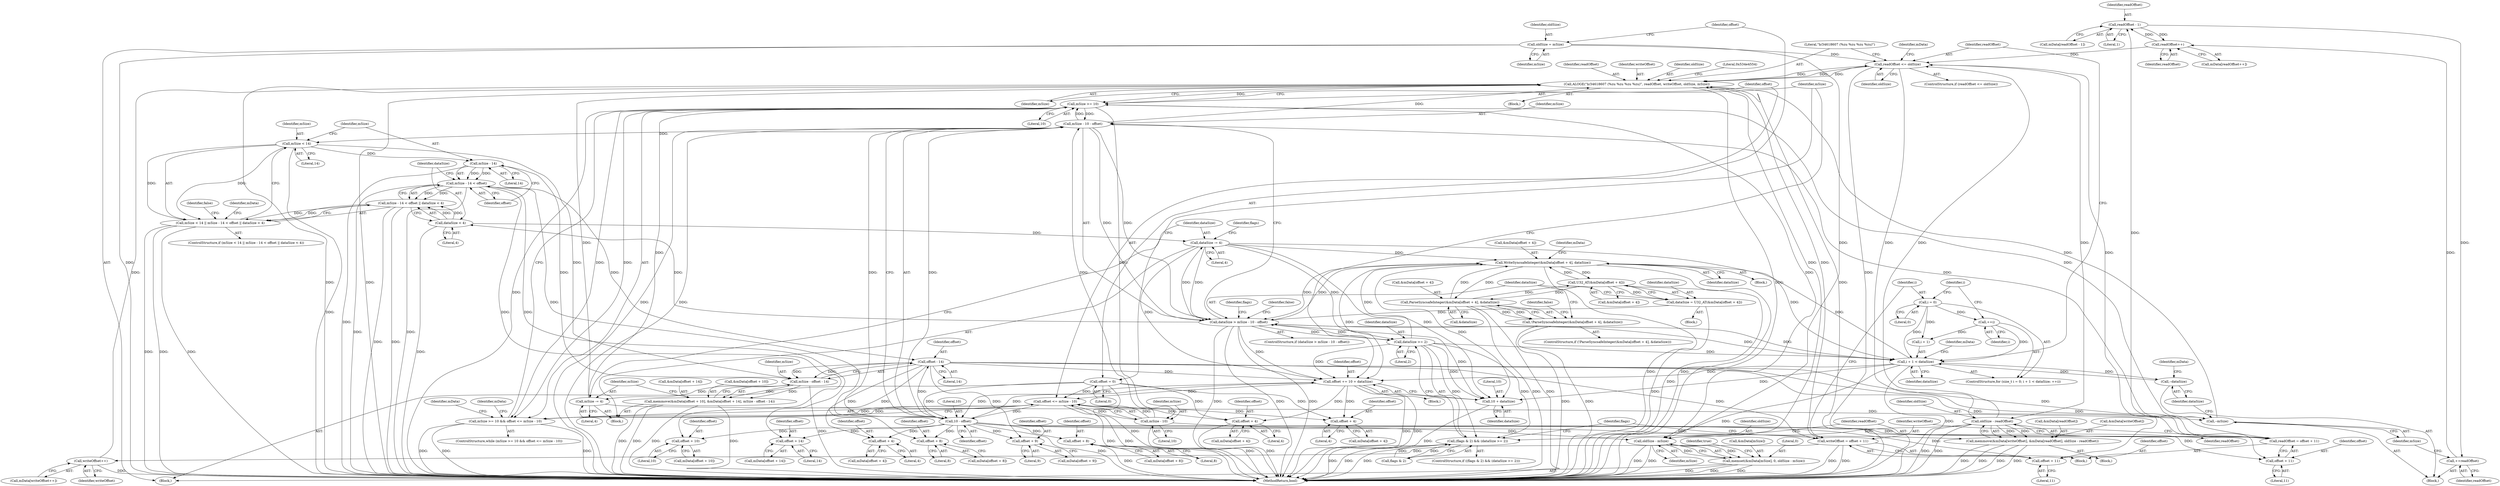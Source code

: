 digraph "0_Android_dd3ca4d6b81a9ae2ddf358b7b93d2f8c010921f5@API" {
"1000274" [label="(Call,readOffset - 1)"];
"1000297" [label="(Call,readOffset++)"];
"1000284" [label="(Call,++readOffset)"];
"1000274" [label="(Call,readOffset - 1)"];
"1000245" [label="(Call,readOffset = offset + 11)"];
"1000223" [label="(Call,offset - 14)"];
"1000197" [label="(Call,mSize - 14 < offset)"];
"1000198" [label="(Call,mSize - 14)"];
"1000193" [label="(Call,mSize < 14)"];
"1000164" [label="(Call,mSize - 10 - offset)"];
"1000113" [label="(Call,mSize >= 10)"];
"1000226" [label="(Call,mSize -= 4)"];
"1000221" [label="(Call,mSize - offset - 14)"];
"1000286" [label="(Call,--mSize)"];
"1000318" [label="(Call,ALOGE(\"b/34618607 (%zu %zu %zu %zu)\", readOffset, writeOffset, oldSize, mSize))"];
"1000300" [label="(Call,readOffset <= oldSize)"];
"1000104" [label="(Call,oldSize = mSize)"];
"1000313" [label="(Call,oldSize - readOffset)"];
"1000293" [label="(Call,writeOffset++)"];
"1000251" [label="(Call,writeOffset = offset + 11)"];
"1000166" [label="(Call,10 - offset)"];
"1000116" [label="(Call,offset <= mSize - 10)"];
"1000363" [label="(Call,offset += 10 + dataSize)"];
"1000337" [label="(Call,WriteSyncsafeInteger(&mData[offset + 4], dataSize))"];
"1000139" [label="(Call,U32_AT(&mData[offset + 4]))"];
"1000149" [label="(Call,ParseSyncsafeInteger(&mData[offset + 4], &dataSize))"];
"1000261" [label="(Call,i + 1 < dataSize)"];
"1000258" [label="(Call,i = 0)"];
"1000266" [label="(Call,++i)"];
"1000288" [label="(Call,--dataSize)"];
"1000229" [label="(Call,dataSize -= 4)"];
"1000202" [label="(Call,dataSize < 4)"];
"1000162" [label="(Call,dataSize > mSize - 10 - offset)"];
"1000137" [label="(Call,dataSize = U32_AT(&mData[offset + 4]))"];
"1000240" [label="(Call,dataSize >= 2)"];
"1000108" [label="(Call,offset = 0)"];
"1000118" [label="(Call,mSize - 10)"];
"1000304" [label="(Call,memmove(&mData[writeOffset], &mData[readOffset], oldSize - readOffset))"];
"1000374" [label="(Call,oldSize - mSize)"];
"1000368" [label="(Call,memset(&mData[mSize], 0, oldSize - mSize))"];
"1000112" [label="(Call,mSize >= 10 && offset <= mSize - 10)"];
"1000143" [label="(Call,offset + 4)"];
"1000153" [label="(Call,offset + 4)"];
"1000196" [label="(Call,mSize - 14 < offset || dataSize < 4)"];
"1000192" [label="(Call,mSize < 14 || mSize - 14 < offset || dataSize < 4)"];
"1000236" [label="(Call,(flags & 2) && (dataSize >= 2))"];
"1000148" [label="(Call,!ParseSyncsafeInteger(&mData[offset + 4], &dataSize))"];
"1000365" [label="(Call,10 + dataSize)"];
"1000212" [label="(Call,offset + 10)"];
"1000218" [label="(Call,offset + 14)"];
"1000208" [label="(Call,memmove(&mData[offset + 10], &mData[offset + 14], mSize - offset - 14))"];
"1000247" [label="(Call,offset + 11)"];
"1000253" [label="(Call,offset + 11)"];
"1000341" [label="(Call,offset + 4)"];
"1000348" [label="(Call,offset + 8)"];
"1000357" [label="(Call,offset + 9)"];
"1000179" [label="(Call,offset + 8)"];
"1000193" [label="(Call,mSize < 14)"];
"1000160" [label="(Identifier,false)"];
"1000139" [label="(Call,U32_AT(&mData[offset + 4]))"];
"1000105" [label="(Identifier,oldSize)"];
"1000102" [label="(Block,)"];
"1000348" [label="(Call,offset + 8)"];
"1000295" [label="(Call,mData[readOffset++])"];
"1000195" [label="(Literal,14)"];
"1000365" [label="(Call,10 + dataSize)"];
"1000222" [label="(Identifier,mSize)"];
"1000108" [label="(Call,offset = 0)"];
"1000320" [label="(Identifier,readOffset)"];
"1000273" [label="(Identifier,mData)"];
"1000200" [label="(Literal,14)"];
"1000216" [label="(Call,mData[offset + 14])"];
"1000341" [label="(Call,offset + 4)"];
"1000174" [label="(Identifier,flags)"];
"1000318" [label="(Call,ALOGE(\"b/34618607 (%zu %zu %zu %zu)\", readOffset, writeOffset, oldSize, mSize))"];
"1000242" [label="(Literal,2)"];
"1000315" [label="(Identifier,readOffset)"];
"1000328" [label="(Identifier,flags)"];
"1000307" [label="(Identifier,mData)"];
"1000287" [label="(Identifier,mSize)"];
"1000149" [label="(Call,ParseSyncsafeInteger(&mData[offset + 4], &dataSize))"];
"1000109" [label="(Identifier,offset)"];
"1000258" [label="(Call,i = 0)"];
"1000226" [label="(Call,mSize -= 4)"];
"1000225" [label="(Literal,14)"];
"1000321" [label="(Identifier,writeOffset)"];
"1000298" [label="(Identifier,readOffset)"];
"1000214" [label="(Literal,10)"];
"1000220" [label="(Literal,14)"];
"1000223" [label="(Call,offset - 14)"];
"1000323" [label="(Identifier,mSize)"];
"1000120" [label="(Literal,10)"];
"1000291" [label="(Call,mData[writeOffset++])"];
"1000378" [label="(Identifier,true)"];
"1000267" [label="(Identifier,i)"];
"1000119" [label="(Identifier,mSize)"];
"1000266" [label="(Call,++i)"];
"1000367" [label="(Identifier,dataSize)"];
"1000215" [label="(Call,&mData[offset + 14])"];
"1000300" [label="(Call,readOffset <= oldSize)"];
"1000363" [label="(Call,offset += 10 + dataSize)"];
"1000208" [label="(Call,memmove(&mData[offset + 10], &mData[offset + 14], mSize - offset - 14))"];
"1000231" [label="(Literal,4)"];
"1000194" [label="(Identifier,mSize)"];
"1000349" [label="(Identifier,offset)"];
"1000116" [label="(Call,offset <= mSize - 10)"];
"1000236" [label="(Call,(flags & 2) && (dataSize >= 2))"];
"1000253" [label="(Call,offset + 11)"];
"1000302" [label="(Identifier,oldSize)"];
"1000272" [label="(Call,mData[readOffset - 1])"];
"1000251" [label="(Call,writeOffset = offset + 11)"];
"1000314" [label="(Identifier,oldSize)"];
"1000154" [label="(Identifier,offset)"];
"1000309" [label="(Call,&mData[readOffset])"];
"1000262" [label="(Call,i + 1)"];
"1000111" [label="(ControlStructure,while (mSize >= 10 && offset <= mSize - 10))"];
"1000190" [label="(Block,)"];
"1000148" [label="(Call,!ParseSyncsafeInteger(&mData[offset + 4], &dataSize))"];
"1000235" [label="(ControlStructure,if ((flags & 2) && (dataSize >= 2)))"];
"1000289" [label="(Identifier,dataSize)"];
"1000256" [label="(ControlStructure,for (size_t i = 0; i + 1 < dataSize; ++i))"];
"1000283" [label="(Block,)"];
"1000286" [label="(Call,--mSize)"];
"1000304" [label="(Call,memmove(&mData[writeOffset], &mData[readOffset], oldSize - readOffset))"];
"1000213" [label="(Identifier,offset)"];
"1000156" [label="(Call,&dataSize)"];
"1000375" [label="(Identifier,oldSize)"];
"1000284" [label="(Call,++readOffset)"];
"1000197" [label="(Call,mSize - 14 < offset)"];
"1000201" [label="(Identifier,offset)"];
"1000110" [label="(Literal,0)"];
"1000303" [label="(Block,)"];
"1000145" [label="(Literal,4)"];
"1000140" [label="(Call,&mData[offset + 4])"];
"1000285" [label="(Identifier,readOffset)"];
"1000368" [label="(Call,memset(&mData[mSize], 0, oldSize - mSize))"];
"1000161" [label="(ControlStructure,if (dataSize > mSize - 10 - offset))"];
"1000212" [label="(Call,offset + 10)"];
"1000357" [label="(Call,offset + 9)"];
"1000249" [label="(Literal,11)"];
"1000141" [label="(Call,mData[offset + 4])"];
"1000313" [label="(Call,oldSize - readOffset)"];
"1000191" [label="(ControlStructure,if (mSize < 14 || mSize - 14 < offset || dataSize < 4))"];
"1000230" [label="(Identifier,dataSize)"];
"1000218" [label="(Call,offset + 14)"];
"1000322" [label="(Identifier,oldSize)"];
"1000221" [label="(Call,mSize - offset - 14)"];
"1000192" [label="(Call,mSize < 14 || mSize - 14 < offset || dataSize < 4)"];
"1000276" [label="(Literal,1)"];
"1000136" [label="(Block,)"];
"1000151" [label="(Call,mData[offset + 4])"];
"1000229" [label="(Call,dataSize -= 4)"];
"1000177" [label="(Call,mData[offset + 8])"];
"1000319" [label="(Literal,\"b/34618607 (%zu %zu %zu %zu)\")"];
"1000255" [label="(Literal,11)"];
"1000260" [label="(Literal,0)"];
"1000346" [label="(Call,mData[offset + 8])"];
"1000241" [label="(Identifier,dataSize)"];
"1000210" [label="(Call,mData[offset + 10])"];
"1000153" [label="(Call,offset + 4)"];
"1000233" [label="(Identifier,flags)"];
"1000366" [label="(Literal,10)"];
"1000219" [label="(Identifier,offset)"];
"1000274" [label="(Call,readOffset - 1)"];
"1000337" [label="(Call,WriteSyncsafeInteger(&mData[offset + 4], dataSize))"];
"1000207" [label="(Identifier,false)"];
"1000246" [label="(Identifier,readOffset)"];
"1000162" [label="(Call,dataSize > mSize - 10 - offset)"];
"1000347" [label="(Identifier,mData)"];
"1000265" [label="(Identifier,dataSize)"];
"1000202" [label="(Call,dataSize < 4)"];
"1000275" [label="(Identifier,readOffset)"];
"1000369" [label="(Call,&mData[mSize])"];
"1000104" [label="(Call,oldSize = mSize)"];
"1000305" [label="(Call,&mData[writeOffset])"];
"1000379" [label="(MethodReturn,bool)"];
"1000338" [label="(Call,&mData[offset + 4])"];
"1000343" [label="(Literal,4)"];
"1000371" [label="(Identifier,mData)"];
"1000150" [label="(Call,&mData[offset + 4])"];
"1000350" [label="(Literal,8)"];
"1000355" [label="(Call,mData[offset + 9])"];
"1000373" [label="(Literal,0)"];
"1000245" [label="(Call,readOffset = offset + 11)"];
"1000143" [label="(Call,offset + 4)"];
"1000224" [label="(Identifier,offset)"];
"1000144" [label="(Identifier,offset)"];
"1000317" [label="(Block,)"];
"1000374" [label="(Call,oldSize - mSize)"];
"1000293" [label="(Call,writeOffset++)"];
"1000204" [label="(Literal,4)"];
"1000167" [label="(Literal,10)"];
"1000114" [label="(Identifier,mSize)"];
"1000198" [label="(Call,mSize - 14)"];
"1000117" [label="(Identifier,offset)"];
"1000247" [label="(Call,offset + 11)"];
"1000106" [label="(Identifier,mSize)"];
"1000121" [label="(Block,)"];
"1000359" [label="(Literal,9)"];
"1000138" [label="(Identifier,dataSize)"];
"1000127" [label="(Identifier,mData)"];
"1000179" [label="(Call,offset + 8)"];
"1000203" [label="(Identifier,dataSize)"];
"1000294" [label="(Identifier,writeOffset)"];
"1000163" [label="(Identifier,dataSize)"];
"1000248" [label="(Identifier,offset)"];
"1000180" [label="(Identifier,offset)"];
"1000263" [label="(Identifier,i)"];
"1000113" [label="(Call,mSize >= 10)"];
"1000344" [label="(Identifier,dataSize)"];
"1000292" [label="(Identifier,mData)"];
"1000240" [label="(Call,dataSize >= 2)"];
"1000168" [label="(Identifier,offset)"];
"1000325" [label="(Literal,0x534e4554)"];
"1000137" [label="(Call,dataSize = U32_AT(&mData[offset + 4]))"];
"1000376" [label="(Identifier,mSize)"];
"1000254" [label="(Identifier,offset)"];
"1000336" [label="(Block,)"];
"1000297" [label="(Call,readOffset++)"];
"1000339" [label="(Call,mData[offset + 4])"];
"1000196" [label="(Call,mSize - 14 < offset || dataSize < 4)"];
"1000118" [label="(Call,mSize - 10)"];
"1000342" [label="(Identifier,offset)"];
"1000199" [label="(Identifier,mSize)"];
"1000364" [label="(Identifier,offset)"];
"1000228" [label="(Literal,4)"];
"1000261" [label="(Call,i + 1 < dataSize)"];
"1000252" [label="(Identifier,writeOffset)"];
"1000299" [label="(ControlStructure,if (readOffset <= oldSize))"];
"1000227" [label="(Identifier,mSize)"];
"1000211" [label="(Identifier,mData)"];
"1000237" [label="(Call,flags & 2)"];
"1000259" [label="(Identifier,i)"];
"1000115" [label="(Literal,10)"];
"1000171" [label="(Identifier,false)"];
"1000181" [label="(Literal,8)"];
"1000147" [label="(ControlStructure,if (!ParseSyncsafeInteger(&mData[offset + 4], &dataSize)))"];
"1000288" [label="(Call,--dataSize)"];
"1000358" [label="(Identifier,offset)"];
"1000209" [label="(Call,&mData[offset + 10])"];
"1000155" [label="(Literal,4)"];
"1000112" [label="(Call,mSize >= 10 && offset <= mSize - 10)"];
"1000166" [label="(Call,10 - offset)"];
"1000165" [label="(Identifier,mSize)"];
"1000164" [label="(Call,mSize - 10 - offset)"];
"1000301" [label="(Identifier,readOffset)"];
"1000243" [label="(Block,)"];
"1000274" -> "1000272"  [label="AST: "];
"1000274" -> "1000276"  [label="CFG: "];
"1000275" -> "1000274"  [label="AST: "];
"1000276" -> "1000274"  [label="AST: "];
"1000272" -> "1000274"  [label="CFG: "];
"1000297" -> "1000274"  [label="DDG: "];
"1000245" -> "1000274"  [label="DDG: "];
"1000274" -> "1000284"  [label="DDG: "];
"1000274" -> "1000297"  [label="DDG: "];
"1000297" -> "1000295"  [label="AST: "];
"1000297" -> "1000298"  [label="CFG: "];
"1000298" -> "1000297"  [label="AST: "];
"1000295" -> "1000297"  [label="CFG: "];
"1000284" -> "1000297"  [label="DDG: "];
"1000297" -> "1000300"  [label="DDG: "];
"1000284" -> "1000283"  [label="AST: "];
"1000284" -> "1000285"  [label="CFG: "];
"1000285" -> "1000284"  [label="AST: "];
"1000287" -> "1000284"  [label="CFG: "];
"1000245" -> "1000243"  [label="AST: "];
"1000245" -> "1000247"  [label="CFG: "];
"1000246" -> "1000245"  [label="AST: "];
"1000247" -> "1000245"  [label="AST: "];
"1000252" -> "1000245"  [label="CFG: "];
"1000223" -> "1000245"  [label="DDG: "];
"1000166" -> "1000245"  [label="DDG: "];
"1000245" -> "1000300"  [label="DDG: "];
"1000223" -> "1000221"  [label="AST: "];
"1000223" -> "1000225"  [label="CFG: "];
"1000224" -> "1000223"  [label="AST: "];
"1000225" -> "1000223"  [label="AST: "];
"1000221" -> "1000223"  [label="CFG: "];
"1000223" -> "1000221"  [label="DDG: "];
"1000223" -> "1000221"  [label="DDG: "];
"1000197" -> "1000223"  [label="DDG: "];
"1000166" -> "1000223"  [label="DDG: "];
"1000223" -> "1000247"  [label="DDG: "];
"1000223" -> "1000251"  [label="DDG: "];
"1000223" -> "1000253"  [label="DDG: "];
"1000223" -> "1000341"  [label="DDG: "];
"1000223" -> "1000348"  [label="DDG: "];
"1000223" -> "1000357"  [label="DDG: "];
"1000223" -> "1000363"  [label="DDG: "];
"1000197" -> "1000196"  [label="AST: "];
"1000197" -> "1000201"  [label="CFG: "];
"1000198" -> "1000197"  [label="AST: "];
"1000201" -> "1000197"  [label="AST: "];
"1000203" -> "1000197"  [label="CFG: "];
"1000196" -> "1000197"  [label="CFG: "];
"1000197" -> "1000379"  [label="DDG: "];
"1000197" -> "1000379"  [label="DDG: "];
"1000197" -> "1000196"  [label="DDG: "];
"1000197" -> "1000196"  [label="DDG: "];
"1000198" -> "1000197"  [label="DDG: "];
"1000198" -> "1000197"  [label="DDG: "];
"1000166" -> "1000197"  [label="DDG: "];
"1000197" -> "1000212"  [label="DDG: "];
"1000197" -> "1000218"  [label="DDG: "];
"1000198" -> "1000200"  [label="CFG: "];
"1000199" -> "1000198"  [label="AST: "];
"1000200" -> "1000198"  [label="AST: "];
"1000201" -> "1000198"  [label="CFG: "];
"1000198" -> "1000379"  [label="DDG: "];
"1000193" -> "1000198"  [label="DDG: "];
"1000198" -> "1000221"  [label="DDG: "];
"1000193" -> "1000192"  [label="AST: "];
"1000193" -> "1000195"  [label="CFG: "];
"1000194" -> "1000193"  [label="AST: "];
"1000195" -> "1000193"  [label="AST: "];
"1000199" -> "1000193"  [label="CFG: "];
"1000192" -> "1000193"  [label="CFG: "];
"1000193" -> "1000379"  [label="DDG: "];
"1000193" -> "1000192"  [label="DDG: "];
"1000193" -> "1000192"  [label="DDG: "];
"1000164" -> "1000193"  [label="DDG: "];
"1000193" -> "1000221"  [label="DDG: "];
"1000164" -> "1000162"  [label="AST: "];
"1000164" -> "1000166"  [label="CFG: "];
"1000165" -> "1000164"  [label="AST: "];
"1000166" -> "1000164"  [label="AST: "];
"1000162" -> "1000164"  [label="CFG: "];
"1000164" -> "1000379"  [label="DDG: "];
"1000164" -> "1000379"  [label="DDG: "];
"1000164" -> "1000113"  [label="DDG: "];
"1000164" -> "1000162"  [label="DDG: "];
"1000164" -> "1000162"  [label="DDG: "];
"1000113" -> "1000164"  [label="DDG: "];
"1000118" -> "1000164"  [label="DDG: "];
"1000166" -> "1000164"  [label="DDG: "];
"1000166" -> "1000164"  [label="DDG: "];
"1000164" -> "1000286"  [label="DDG: "];
"1000164" -> "1000318"  [label="DDG: "];
"1000113" -> "1000112"  [label="AST: "];
"1000113" -> "1000115"  [label="CFG: "];
"1000114" -> "1000113"  [label="AST: "];
"1000115" -> "1000113"  [label="AST: "];
"1000117" -> "1000113"  [label="CFG: "];
"1000112" -> "1000113"  [label="CFG: "];
"1000113" -> "1000379"  [label="DDG: "];
"1000113" -> "1000112"  [label="DDG: "];
"1000113" -> "1000112"  [label="DDG: "];
"1000226" -> "1000113"  [label="DDG: "];
"1000286" -> "1000113"  [label="DDG: "];
"1000318" -> "1000113"  [label="DDG: "];
"1000113" -> "1000118"  [label="DDG: "];
"1000113" -> "1000374"  [label="DDG: "];
"1000226" -> "1000190"  [label="AST: "];
"1000226" -> "1000228"  [label="CFG: "];
"1000227" -> "1000226"  [label="AST: "];
"1000228" -> "1000226"  [label="AST: "];
"1000230" -> "1000226"  [label="CFG: "];
"1000221" -> "1000226"  [label="DDG: "];
"1000226" -> "1000286"  [label="DDG: "];
"1000226" -> "1000318"  [label="DDG: "];
"1000221" -> "1000208"  [label="AST: "];
"1000222" -> "1000221"  [label="AST: "];
"1000208" -> "1000221"  [label="CFG: "];
"1000221" -> "1000379"  [label="DDG: "];
"1000221" -> "1000208"  [label="DDG: "];
"1000221" -> "1000208"  [label="DDG: "];
"1000286" -> "1000283"  [label="AST: "];
"1000286" -> "1000287"  [label="CFG: "];
"1000287" -> "1000286"  [label="AST: "];
"1000289" -> "1000286"  [label="CFG: "];
"1000286" -> "1000318"  [label="DDG: "];
"1000318" -> "1000317"  [label="AST: "];
"1000318" -> "1000323"  [label="CFG: "];
"1000319" -> "1000318"  [label="AST: "];
"1000320" -> "1000318"  [label="AST: "];
"1000321" -> "1000318"  [label="AST: "];
"1000322" -> "1000318"  [label="AST: "];
"1000323" -> "1000318"  [label="AST: "];
"1000325" -> "1000318"  [label="CFG: "];
"1000318" -> "1000379"  [label="DDG: "];
"1000318" -> "1000379"  [label="DDG: "];
"1000318" -> "1000379"  [label="DDG: "];
"1000318" -> "1000379"  [label="DDG: "];
"1000318" -> "1000300"  [label="DDG: "];
"1000300" -> "1000318"  [label="DDG: "];
"1000300" -> "1000318"  [label="DDG: "];
"1000293" -> "1000318"  [label="DDG: "];
"1000251" -> "1000318"  [label="DDG: "];
"1000318" -> "1000374"  [label="DDG: "];
"1000300" -> "1000299"  [label="AST: "];
"1000300" -> "1000302"  [label="CFG: "];
"1000301" -> "1000300"  [label="AST: "];
"1000302" -> "1000300"  [label="AST: "];
"1000307" -> "1000300"  [label="CFG: "];
"1000319" -> "1000300"  [label="CFG: "];
"1000300" -> "1000379"  [label="DDG: "];
"1000104" -> "1000300"  [label="DDG: "];
"1000313" -> "1000300"  [label="DDG: "];
"1000300" -> "1000313"  [label="DDG: "];
"1000300" -> "1000313"  [label="DDG: "];
"1000104" -> "1000102"  [label="AST: "];
"1000104" -> "1000106"  [label="CFG: "];
"1000105" -> "1000104"  [label="AST: "];
"1000106" -> "1000104"  [label="AST: "];
"1000109" -> "1000104"  [label="CFG: "];
"1000104" -> "1000379"  [label="DDG: "];
"1000104" -> "1000374"  [label="DDG: "];
"1000313" -> "1000304"  [label="AST: "];
"1000313" -> "1000315"  [label="CFG: "];
"1000314" -> "1000313"  [label="AST: "];
"1000315" -> "1000313"  [label="AST: "];
"1000304" -> "1000313"  [label="CFG: "];
"1000313" -> "1000379"  [label="DDG: "];
"1000313" -> "1000379"  [label="DDG: "];
"1000313" -> "1000304"  [label="DDG: "];
"1000313" -> "1000304"  [label="DDG: "];
"1000313" -> "1000374"  [label="DDG: "];
"1000293" -> "1000291"  [label="AST: "];
"1000293" -> "1000294"  [label="CFG: "];
"1000294" -> "1000293"  [label="AST: "];
"1000291" -> "1000293"  [label="CFG: "];
"1000293" -> "1000379"  [label="DDG: "];
"1000251" -> "1000293"  [label="DDG: "];
"1000251" -> "1000243"  [label="AST: "];
"1000251" -> "1000253"  [label="CFG: "];
"1000252" -> "1000251"  [label="AST: "];
"1000253" -> "1000251"  [label="AST: "];
"1000259" -> "1000251"  [label="CFG: "];
"1000251" -> "1000379"  [label="DDG: "];
"1000251" -> "1000379"  [label="DDG: "];
"1000166" -> "1000251"  [label="DDG: "];
"1000166" -> "1000168"  [label="CFG: "];
"1000167" -> "1000166"  [label="AST: "];
"1000168" -> "1000166"  [label="AST: "];
"1000166" -> "1000379"  [label="DDG: "];
"1000116" -> "1000166"  [label="DDG: "];
"1000363" -> "1000166"  [label="DDG: "];
"1000108" -> "1000166"  [label="DDG: "];
"1000166" -> "1000179"  [label="DDG: "];
"1000166" -> "1000212"  [label="DDG: "];
"1000166" -> "1000218"  [label="DDG: "];
"1000166" -> "1000247"  [label="DDG: "];
"1000166" -> "1000253"  [label="DDG: "];
"1000166" -> "1000341"  [label="DDG: "];
"1000166" -> "1000348"  [label="DDG: "];
"1000166" -> "1000357"  [label="DDG: "];
"1000166" -> "1000363"  [label="DDG: "];
"1000116" -> "1000112"  [label="AST: "];
"1000116" -> "1000118"  [label="CFG: "];
"1000117" -> "1000116"  [label="AST: "];
"1000118" -> "1000116"  [label="AST: "];
"1000112" -> "1000116"  [label="CFG: "];
"1000116" -> "1000379"  [label="DDG: "];
"1000116" -> "1000379"  [label="DDG: "];
"1000116" -> "1000112"  [label="DDG: "];
"1000116" -> "1000112"  [label="DDG: "];
"1000363" -> "1000116"  [label="DDG: "];
"1000108" -> "1000116"  [label="DDG: "];
"1000118" -> "1000116"  [label="DDG: "];
"1000118" -> "1000116"  [label="DDG: "];
"1000116" -> "1000143"  [label="DDG: "];
"1000116" -> "1000153"  [label="DDG: "];
"1000363" -> "1000121"  [label="AST: "];
"1000363" -> "1000365"  [label="CFG: "];
"1000364" -> "1000363"  [label="AST: "];
"1000365" -> "1000363"  [label="AST: "];
"1000114" -> "1000363"  [label="CFG: "];
"1000363" -> "1000379"  [label="DDG: "];
"1000363" -> "1000379"  [label="DDG: "];
"1000363" -> "1000143"  [label="DDG: "];
"1000363" -> "1000153"  [label="DDG: "];
"1000337" -> "1000363"  [label="DDG: "];
"1000261" -> "1000363"  [label="DDG: "];
"1000229" -> "1000363"  [label="DDG: "];
"1000162" -> "1000363"  [label="DDG: "];
"1000240" -> "1000363"  [label="DDG: "];
"1000337" -> "1000336"  [label="AST: "];
"1000337" -> "1000344"  [label="CFG: "];
"1000338" -> "1000337"  [label="AST: "];
"1000344" -> "1000337"  [label="AST: "];
"1000347" -> "1000337"  [label="CFG: "];
"1000337" -> "1000379"  [label="DDG: "];
"1000337" -> "1000379"  [label="DDG: "];
"1000337" -> "1000139"  [label="DDG: "];
"1000337" -> "1000149"  [label="DDG: "];
"1000337" -> "1000162"  [label="DDG: "];
"1000139" -> "1000337"  [label="DDG: "];
"1000149" -> "1000337"  [label="DDG: "];
"1000261" -> "1000337"  [label="DDG: "];
"1000229" -> "1000337"  [label="DDG: "];
"1000162" -> "1000337"  [label="DDG: "];
"1000240" -> "1000337"  [label="DDG: "];
"1000337" -> "1000365"  [label="DDG: "];
"1000139" -> "1000137"  [label="AST: "];
"1000139" -> "1000140"  [label="CFG: "];
"1000140" -> "1000139"  [label="AST: "];
"1000137" -> "1000139"  [label="CFG: "];
"1000139" -> "1000379"  [label="DDG: "];
"1000139" -> "1000137"  [label="DDG: "];
"1000149" -> "1000139"  [label="DDG: "];
"1000139" -> "1000149"  [label="DDG: "];
"1000149" -> "1000148"  [label="AST: "];
"1000149" -> "1000156"  [label="CFG: "];
"1000150" -> "1000149"  [label="AST: "];
"1000156" -> "1000149"  [label="AST: "];
"1000148" -> "1000149"  [label="CFG: "];
"1000149" -> "1000379"  [label="DDG: "];
"1000149" -> "1000379"  [label="DDG: "];
"1000149" -> "1000148"  [label="DDG: "];
"1000149" -> "1000148"  [label="DDG: "];
"1000261" -> "1000256"  [label="AST: "];
"1000261" -> "1000265"  [label="CFG: "];
"1000262" -> "1000261"  [label="AST: "];
"1000265" -> "1000261"  [label="AST: "];
"1000273" -> "1000261"  [label="CFG: "];
"1000301" -> "1000261"  [label="CFG: "];
"1000261" -> "1000379"  [label="DDG: "];
"1000261" -> "1000379"  [label="DDG: "];
"1000261" -> "1000162"  [label="DDG: "];
"1000258" -> "1000261"  [label="DDG: "];
"1000266" -> "1000261"  [label="DDG: "];
"1000288" -> "1000261"  [label="DDG: "];
"1000229" -> "1000261"  [label="DDG: "];
"1000162" -> "1000261"  [label="DDG: "];
"1000240" -> "1000261"  [label="DDG: "];
"1000261" -> "1000288"  [label="DDG: "];
"1000261" -> "1000365"  [label="DDG: "];
"1000258" -> "1000256"  [label="AST: "];
"1000258" -> "1000260"  [label="CFG: "];
"1000259" -> "1000258"  [label="AST: "];
"1000260" -> "1000258"  [label="AST: "];
"1000263" -> "1000258"  [label="CFG: "];
"1000258" -> "1000262"  [label="DDG: "];
"1000258" -> "1000266"  [label="DDG: "];
"1000266" -> "1000256"  [label="AST: "];
"1000266" -> "1000267"  [label="CFG: "];
"1000267" -> "1000266"  [label="AST: "];
"1000263" -> "1000266"  [label="CFG: "];
"1000266" -> "1000262"  [label="DDG: "];
"1000288" -> "1000283"  [label="AST: "];
"1000288" -> "1000289"  [label="CFG: "];
"1000289" -> "1000288"  [label="AST: "];
"1000292" -> "1000288"  [label="CFG: "];
"1000229" -> "1000190"  [label="AST: "];
"1000229" -> "1000231"  [label="CFG: "];
"1000230" -> "1000229"  [label="AST: "];
"1000231" -> "1000229"  [label="AST: "];
"1000233" -> "1000229"  [label="CFG: "];
"1000229" -> "1000162"  [label="DDG: "];
"1000202" -> "1000229"  [label="DDG: "];
"1000162" -> "1000229"  [label="DDG: "];
"1000229" -> "1000240"  [label="DDG: "];
"1000229" -> "1000365"  [label="DDG: "];
"1000202" -> "1000196"  [label="AST: "];
"1000202" -> "1000204"  [label="CFG: "];
"1000203" -> "1000202"  [label="AST: "];
"1000204" -> "1000202"  [label="AST: "];
"1000196" -> "1000202"  [label="CFG: "];
"1000202" -> "1000379"  [label="DDG: "];
"1000202" -> "1000196"  [label="DDG: "];
"1000202" -> "1000196"  [label="DDG: "];
"1000162" -> "1000202"  [label="DDG: "];
"1000162" -> "1000161"  [label="AST: "];
"1000163" -> "1000162"  [label="AST: "];
"1000171" -> "1000162"  [label="CFG: "];
"1000174" -> "1000162"  [label="CFG: "];
"1000162" -> "1000379"  [label="DDG: "];
"1000162" -> "1000379"  [label="DDG: "];
"1000162" -> "1000379"  [label="DDG: "];
"1000137" -> "1000162"  [label="DDG: "];
"1000240" -> "1000162"  [label="DDG: "];
"1000162" -> "1000240"  [label="DDG: "];
"1000162" -> "1000365"  [label="DDG: "];
"1000137" -> "1000136"  [label="AST: "];
"1000138" -> "1000137"  [label="AST: "];
"1000163" -> "1000137"  [label="CFG: "];
"1000137" -> "1000379"  [label="DDG: "];
"1000240" -> "1000236"  [label="AST: "];
"1000240" -> "1000242"  [label="CFG: "];
"1000241" -> "1000240"  [label="AST: "];
"1000242" -> "1000240"  [label="AST: "];
"1000236" -> "1000240"  [label="CFG: "];
"1000240" -> "1000236"  [label="DDG: "];
"1000240" -> "1000236"  [label="DDG: "];
"1000240" -> "1000365"  [label="DDG: "];
"1000108" -> "1000102"  [label="AST: "];
"1000108" -> "1000110"  [label="CFG: "];
"1000109" -> "1000108"  [label="AST: "];
"1000110" -> "1000108"  [label="AST: "];
"1000114" -> "1000108"  [label="CFG: "];
"1000108" -> "1000379"  [label="DDG: "];
"1000108" -> "1000143"  [label="DDG: "];
"1000108" -> "1000153"  [label="DDG: "];
"1000118" -> "1000120"  [label="CFG: "];
"1000119" -> "1000118"  [label="AST: "];
"1000120" -> "1000118"  [label="AST: "];
"1000118" -> "1000379"  [label="DDG: "];
"1000118" -> "1000374"  [label="DDG: "];
"1000304" -> "1000303"  [label="AST: "];
"1000305" -> "1000304"  [label="AST: "];
"1000309" -> "1000304"  [label="AST: "];
"1000328" -> "1000304"  [label="CFG: "];
"1000304" -> "1000379"  [label="DDG: "];
"1000304" -> "1000379"  [label="DDG: "];
"1000304" -> "1000379"  [label="DDG: "];
"1000304" -> "1000379"  [label="DDG: "];
"1000374" -> "1000368"  [label="AST: "];
"1000374" -> "1000376"  [label="CFG: "];
"1000375" -> "1000374"  [label="AST: "];
"1000376" -> "1000374"  [label="AST: "];
"1000368" -> "1000374"  [label="CFG: "];
"1000374" -> "1000379"  [label="DDG: "];
"1000374" -> "1000379"  [label="DDG: "];
"1000374" -> "1000368"  [label="DDG: "];
"1000374" -> "1000368"  [label="DDG: "];
"1000368" -> "1000102"  [label="AST: "];
"1000369" -> "1000368"  [label="AST: "];
"1000373" -> "1000368"  [label="AST: "];
"1000378" -> "1000368"  [label="CFG: "];
"1000368" -> "1000379"  [label="DDG: "];
"1000368" -> "1000379"  [label="DDG: "];
"1000368" -> "1000379"  [label="DDG: "];
"1000112" -> "1000111"  [label="AST: "];
"1000127" -> "1000112"  [label="CFG: "];
"1000371" -> "1000112"  [label="CFG: "];
"1000112" -> "1000379"  [label="DDG: "];
"1000112" -> "1000379"  [label="DDG: "];
"1000112" -> "1000379"  [label="DDG: "];
"1000143" -> "1000141"  [label="AST: "];
"1000143" -> "1000145"  [label="CFG: "];
"1000144" -> "1000143"  [label="AST: "];
"1000145" -> "1000143"  [label="AST: "];
"1000141" -> "1000143"  [label="CFG: "];
"1000153" -> "1000151"  [label="AST: "];
"1000153" -> "1000155"  [label="CFG: "];
"1000154" -> "1000153"  [label="AST: "];
"1000155" -> "1000153"  [label="AST: "];
"1000151" -> "1000153"  [label="CFG: "];
"1000153" -> "1000379"  [label="DDG: "];
"1000196" -> "1000192"  [label="AST: "];
"1000192" -> "1000196"  [label="CFG: "];
"1000196" -> "1000379"  [label="DDG: "];
"1000196" -> "1000379"  [label="DDG: "];
"1000196" -> "1000192"  [label="DDG: "];
"1000196" -> "1000192"  [label="DDG: "];
"1000192" -> "1000191"  [label="AST: "];
"1000207" -> "1000192"  [label="CFG: "];
"1000211" -> "1000192"  [label="CFG: "];
"1000192" -> "1000379"  [label="DDG: "];
"1000192" -> "1000379"  [label="DDG: "];
"1000192" -> "1000379"  [label="DDG: "];
"1000236" -> "1000235"  [label="AST: "];
"1000236" -> "1000237"  [label="CFG: "];
"1000237" -> "1000236"  [label="AST: "];
"1000246" -> "1000236"  [label="CFG: "];
"1000328" -> "1000236"  [label="CFG: "];
"1000236" -> "1000379"  [label="DDG: "];
"1000236" -> "1000379"  [label="DDG: "];
"1000236" -> "1000379"  [label="DDG: "];
"1000237" -> "1000236"  [label="DDG: "];
"1000237" -> "1000236"  [label="DDG: "];
"1000148" -> "1000147"  [label="AST: "];
"1000160" -> "1000148"  [label="CFG: "];
"1000163" -> "1000148"  [label="CFG: "];
"1000148" -> "1000379"  [label="DDG: "];
"1000148" -> "1000379"  [label="DDG: "];
"1000365" -> "1000367"  [label="CFG: "];
"1000366" -> "1000365"  [label="AST: "];
"1000367" -> "1000365"  [label="AST: "];
"1000365" -> "1000379"  [label="DDG: "];
"1000212" -> "1000210"  [label="AST: "];
"1000212" -> "1000214"  [label="CFG: "];
"1000213" -> "1000212"  [label="AST: "];
"1000214" -> "1000212"  [label="AST: "];
"1000210" -> "1000212"  [label="CFG: "];
"1000218" -> "1000216"  [label="AST: "];
"1000218" -> "1000220"  [label="CFG: "];
"1000219" -> "1000218"  [label="AST: "];
"1000220" -> "1000218"  [label="AST: "];
"1000216" -> "1000218"  [label="CFG: "];
"1000208" -> "1000190"  [label="AST: "];
"1000209" -> "1000208"  [label="AST: "];
"1000215" -> "1000208"  [label="AST: "];
"1000227" -> "1000208"  [label="CFG: "];
"1000208" -> "1000379"  [label="DDG: "];
"1000208" -> "1000379"  [label="DDG: "];
"1000208" -> "1000379"  [label="DDG: "];
"1000208" -> "1000379"  [label="DDG: "];
"1000247" -> "1000249"  [label="CFG: "];
"1000248" -> "1000247"  [label="AST: "];
"1000249" -> "1000247"  [label="AST: "];
"1000253" -> "1000255"  [label="CFG: "];
"1000254" -> "1000253"  [label="AST: "];
"1000255" -> "1000253"  [label="AST: "];
"1000341" -> "1000339"  [label="AST: "];
"1000341" -> "1000343"  [label="CFG: "];
"1000342" -> "1000341"  [label="AST: "];
"1000343" -> "1000341"  [label="AST: "];
"1000339" -> "1000341"  [label="CFG: "];
"1000348" -> "1000346"  [label="AST: "];
"1000348" -> "1000350"  [label="CFG: "];
"1000349" -> "1000348"  [label="AST: "];
"1000350" -> "1000348"  [label="AST: "];
"1000346" -> "1000348"  [label="CFG: "];
"1000357" -> "1000355"  [label="AST: "];
"1000357" -> "1000359"  [label="CFG: "];
"1000358" -> "1000357"  [label="AST: "];
"1000359" -> "1000357"  [label="AST: "];
"1000355" -> "1000357"  [label="CFG: "];
"1000179" -> "1000177"  [label="AST: "];
"1000179" -> "1000181"  [label="CFG: "];
"1000180" -> "1000179"  [label="AST: "];
"1000181" -> "1000179"  [label="AST: "];
"1000177" -> "1000179"  [label="CFG: "];
"1000179" -> "1000379"  [label="DDG: "];
}
